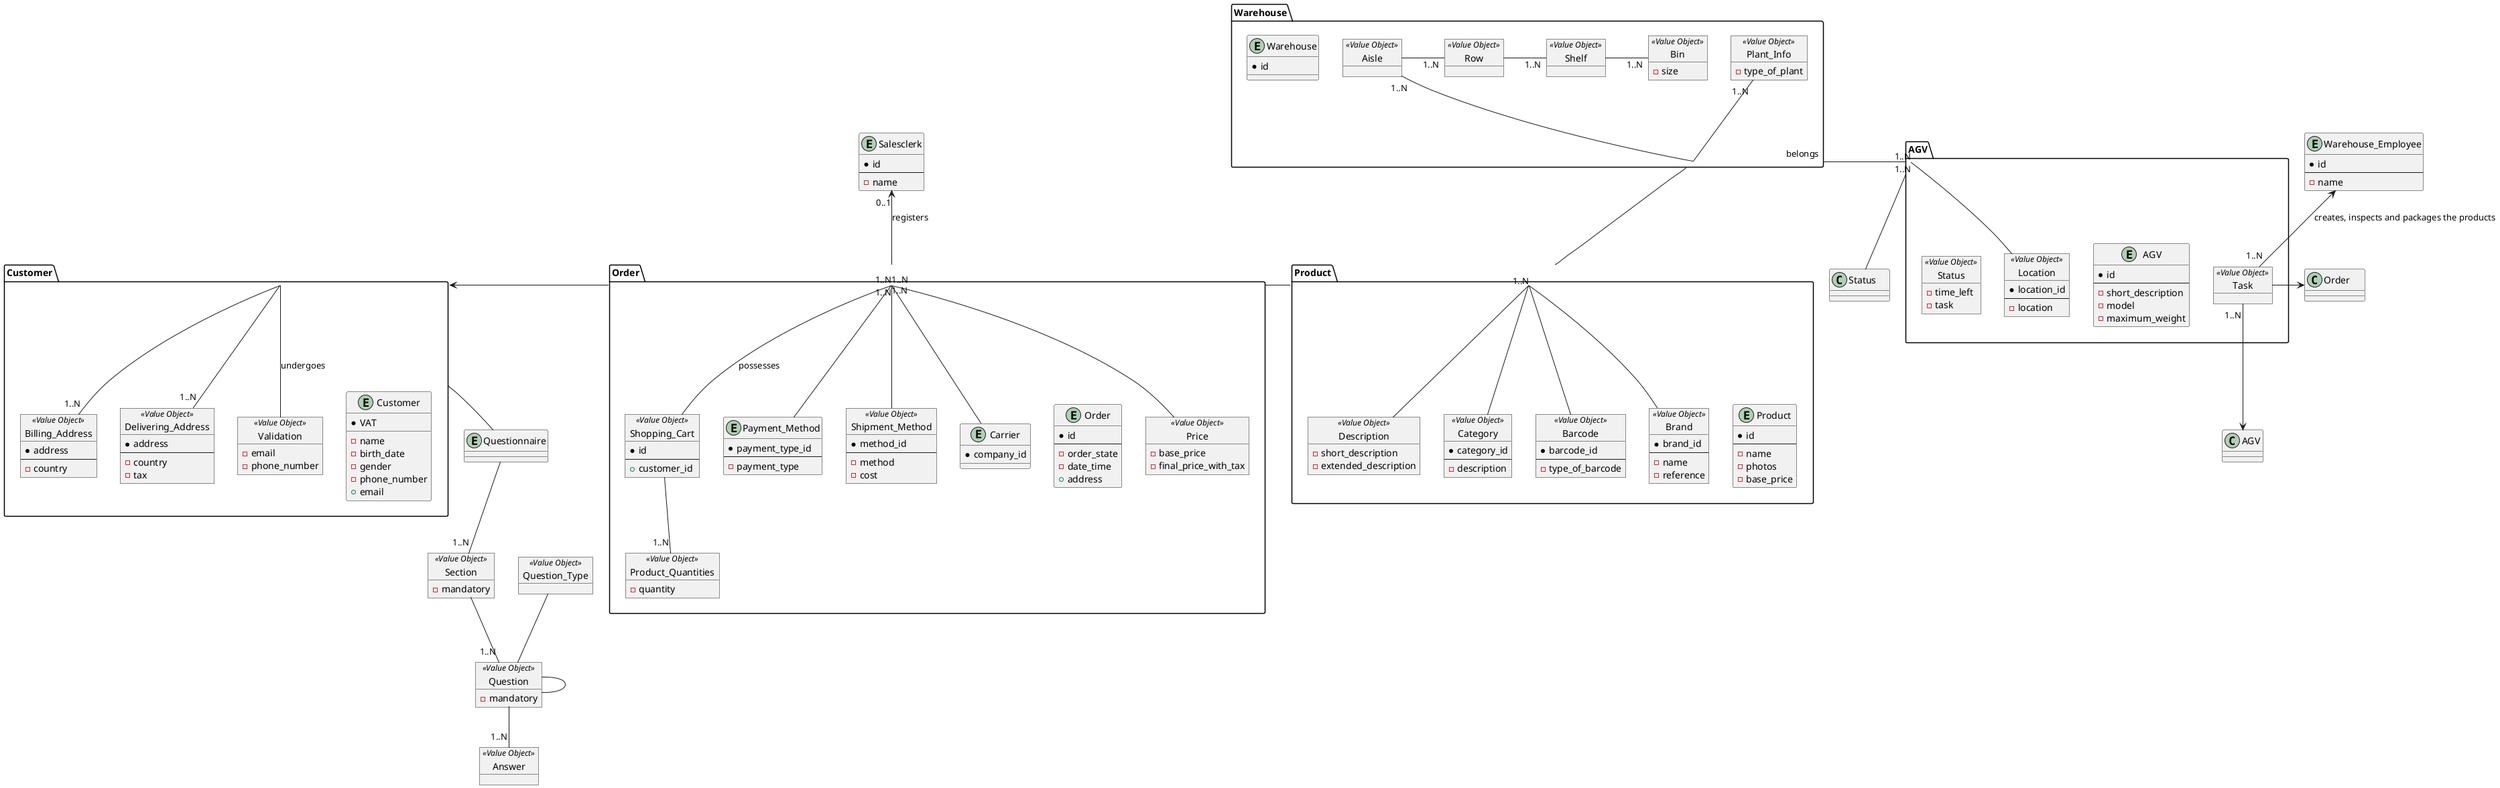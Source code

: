 @startuml
'https://plantuml.com/object-diagram

'Product'
package Product as Product{

Entity Product{
*id
--
-name
-photos
-base_price
}

object Description <<Value Object>>{
-short_description
-extended_description
}

object Category <<Value Object>>{
*category_id
--
-description
}

object Barcode <<Value Object>>{
*barcode_id
--
-type_of_barcode
}

object Brand <<Value Object>>{
*brand_id
--
-name
-reference
}

}

'-----------------------------------------'

'WareHouse'
package Warehouse as Warehouse{

object Plant_Info<<Value Object>>{
-type_of_plant
}
Entity Warehouse{
*id
}

object Aisle<<Value Object>>{
}

object Row<<Value Object>>{
}

object Shelf<<Value Object>>{
}

object Bin<<Value Object>>{
-size
}

}

'-----------------------------------------'

'Customer'
package Customer as Customer{
Entity Customer{
*VAT
__
-name
-birth_date
-gender
-phone_number
+email
}
object Billing_Address <<Value Object>>{
*address
--
-country
}

object Delivering_Address <<Value Object>>{
*address
--
-country
-tax
}

object Validation<<Value Object>>{
 -email
 -phone_number
 }

}

'-----------------------------------------'

'Order'
package Order as Order{

object Product_Quantities<<Value Object>>{
-quantity
}

object Shopping_Cart<<Value Object>>{
  *id
  --
  +customer_id
  }

Entity Order{
*id
--
-order_state
-date_time
+address
}
Entity Payment_Method{
*payment_type_id
--
-payment_type
}

object Shipment_Method<<Value Object>>{
*method_id
--
-method
-cost
}

Entity Carrier {
 *company_id
 }

 object Price <<Value Object>>{
  -base_price
  -final_price_with_tax
  }

}

'-----------------------------------------'


Entity Salesclerk{
*id
--
-name
}

'AGV'
package AGV as AGV{
Entity AGV{
*id
--
-short_description
-model
-maximum_weight
}

object Location<<Value Object>>{
*location_id
--
-location
}

object Status<<Value Object>>{
-time_left
-task
}

object Task<<Value Object>>{

}

}

'-----------------------------------------'


Entity Warehouse_Employee {
*id
--
-name
}



Entity Questionnaire {

}

object Section<<Value Object>> {
-mandatory
}

object Question<<Value Object>> {
-mandatory
}

object Question_Type<<Value Object>> {

}
object Answer<<Value Object>> {

}

Order -- Price
Product -- Description
Product "1..N" -- Category
Product -- Barcode
Product -- Brand
Customer -- "1..N" Billing_Address
Customer -- "1..N" Delivering_Address
Customer <- "1..N" Order
Product - "1..N" Order
Order -- Shipment_Method
Shopping_Cart -- "1..N" Product_Quantities
Order -- Payment_Method
Order - Shopping_Cart : possesses
Customer -- Validation : undergoes
Salesclerk "0..1" <-- "1..N" Order : registers
Warehouse -right- "1..N" Aisle : \t
Aisle -right- "1..N" Row : \t
Row -right- "1..N" Shelf : \t
Shelf -right- "1..N" Bin : \t
Plant_Info "1..N" -- Warehouse: \t
AGV "1..N" -- Location : \t
AGV -- Status\t
AGV "1..N" -right- Warehouse : \t belongs \t
Task "1..N" --> AGV\t
Task -> Order\t
Warehouse_Employee <-- "1..N" Task : creates, inspects and packages the products
Order "1..N" -- Carrier
Questionnaire -down- "1..N" Section
Section -- "1..N" Question : \t
Question -- "1..N" Answer
Question - Question
Question_Type -- Question
Customer -- Questionnaire
Warehouse -- Product
@enduml